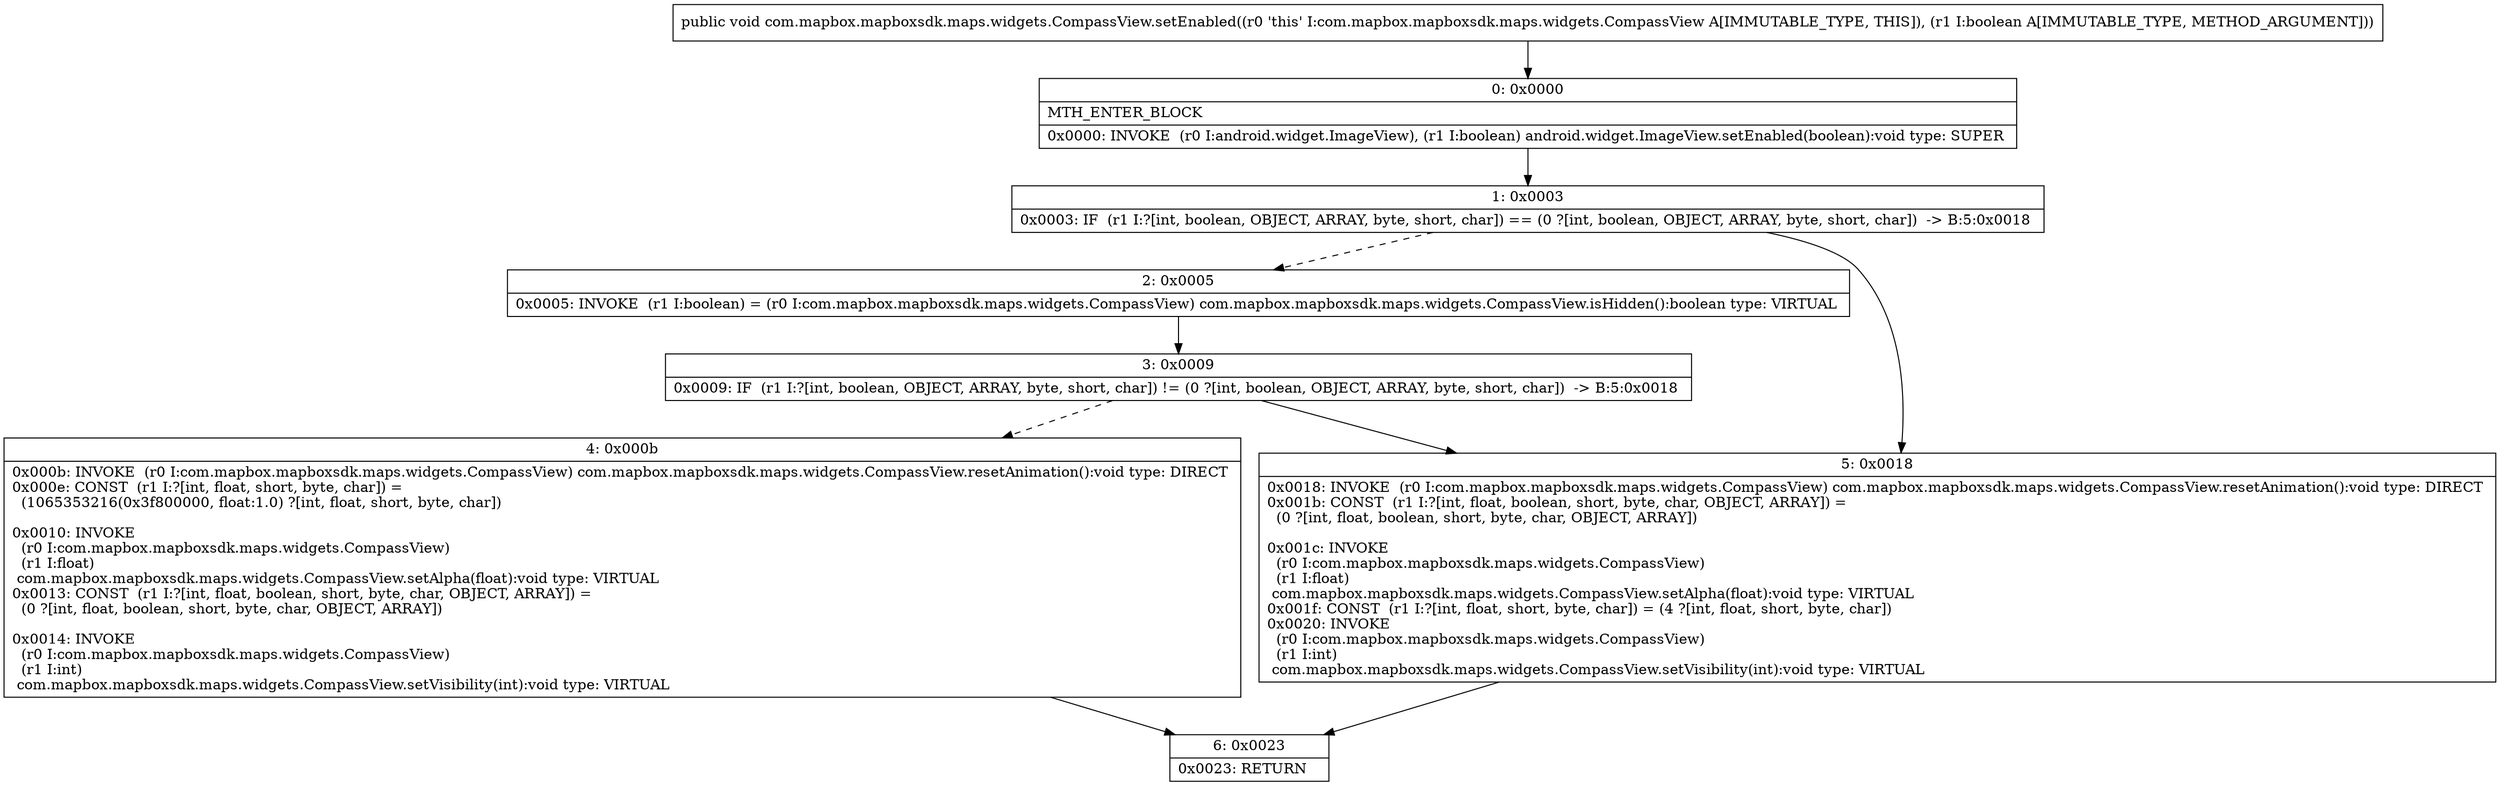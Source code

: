 digraph "CFG forcom.mapbox.mapboxsdk.maps.widgets.CompassView.setEnabled(Z)V" {
Node_0 [shape=record,label="{0\:\ 0x0000|MTH_ENTER_BLOCK\l|0x0000: INVOKE  (r0 I:android.widget.ImageView), (r1 I:boolean) android.widget.ImageView.setEnabled(boolean):void type: SUPER \l}"];
Node_1 [shape=record,label="{1\:\ 0x0003|0x0003: IF  (r1 I:?[int, boolean, OBJECT, ARRAY, byte, short, char]) == (0 ?[int, boolean, OBJECT, ARRAY, byte, short, char])  \-\> B:5:0x0018 \l}"];
Node_2 [shape=record,label="{2\:\ 0x0005|0x0005: INVOKE  (r1 I:boolean) = (r0 I:com.mapbox.mapboxsdk.maps.widgets.CompassView) com.mapbox.mapboxsdk.maps.widgets.CompassView.isHidden():boolean type: VIRTUAL \l}"];
Node_3 [shape=record,label="{3\:\ 0x0009|0x0009: IF  (r1 I:?[int, boolean, OBJECT, ARRAY, byte, short, char]) != (0 ?[int, boolean, OBJECT, ARRAY, byte, short, char])  \-\> B:5:0x0018 \l}"];
Node_4 [shape=record,label="{4\:\ 0x000b|0x000b: INVOKE  (r0 I:com.mapbox.mapboxsdk.maps.widgets.CompassView) com.mapbox.mapboxsdk.maps.widgets.CompassView.resetAnimation():void type: DIRECT \l0x000e: CONST  (r1 I:?[int, float, short, byte, char]) = \l  (1065353216(0x3f800000, float:1.0) ?[int, float, short, byte, char])\l \l0x0010: INVOKE  \l  (r0 I:com.mapbox.mapboxsdk.maps.widgets.CompassView)\l  (r1 I:float)\l com.mapbox.mapboxsdk.maps.widgets.CompassView.setAlpha(float):void type: VIRTUAL \l0x0013: CONST  (r1 I:?[int, float, boolean, short, byte, char, OBJECT, ARRAY]) = \l  (0 ?[int, float, boolean, short, byte, char, OBJECT, ARRAY])\l \l0x0014: INVOKE  \l  (r0 I:com.mapbox.mapboxsdk.maps.widgets.CompassView)\l  (r1 I:int)\l com.mapbox.mapboxsdk.maps.widgets.CompassView.setVisibility(int):void type: VIRTUAL \l}"];
Node_5 [shape=record,label="{5\:\ 0x0018|0x0018: INVOKE  (r0 I:com.mapbox.mapboxsdk.maps.widgets.CompassView) com.mapbox.mapboxsdk.maps.widgets.CompassView.resetAnimation():void type: DIRECT \l0x001b: CONST  (r1 I:?[int, float, boolean, short, byte, char, OBJECT, ARRAY]) = \l  (0 ?[int, float, boolean, short, byte, char, OBJECT, ARRAY])\l \l0x001c: INVOKE  \l  (r0 I:com.mapbox.mapboxsdk.maps.widgets.CompassView)\l  (r1 I:float)\l com.mapbox.mapboxsdk.maps.widgets.CompassView.setAlpha(float):void type: VIRTUAL \l0x001f: CONST  (r1 I:?[int, float, short, byte, char]) = (4 ?[int, float, short, byte, char]) \l0x0020: INVOKE  \l  (r0 I:com.mapbox.mapboxsdk.maps.widgets.CompassView)\l  (r1 I:int)\l com.mapbox.mapboxsdk.maps.widgets.CompassView.setVisibility(int):void type: VIRTUAL \l}"];
Node_6 [shape=record,label="{6\:\ 0x0023|0x0023: RETURN   \l}"];
MethodNode[shape=record,label="{public void com.mapbox.mapboxsdk.maps.widgets.CompassView.setEnabled((r0 'this' I:com.mapbox.mapboxsdk.maps.widgets.CompassView A[IMMUTABLE_TYPE, THIS]), (r1 I:boolean A[IMMUTABLE_TYPE, METHOD_ARGUMENT])) }"];
MethodNode -> Node_0;
Node_0 -> Node_1;
Node_1 -> Node_2[style=dashed];
Node_1 -> Node_5;
Node_2 -> Node_3;
Node_3 -> Node_4[style=dashed];
Node_3 -> Node_5;
Node_4 -> Node_6;
Node_5 -> Node_6;
}

